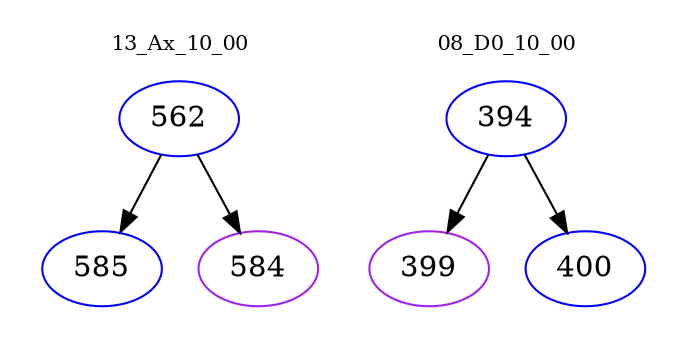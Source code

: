 digraph{
subgraph cluster_0 {
color = white
label = "13_Ax_10_00";
fontsize=10;
T0_562 [label="562", color="blue"]
T0_562 -> T0_585 [color="black"]
T0_585 [label="585", color="blue"]
T0_562 -> T0_584 [color="black"]
T0_584 [label="584", color="purple"]
}
subgraph cluster_1 {
color = white
label = "08_D0_10_00";
fontsize=10;
T1_394 [label="394", color="blue"]
T1_394 -> T1_399 [color="black"]
T1_399 [label="399", color="purple"]
T1_394 -> T1_400 [color="black"]
T1_400 [label="400", color="blue"]
}
}
